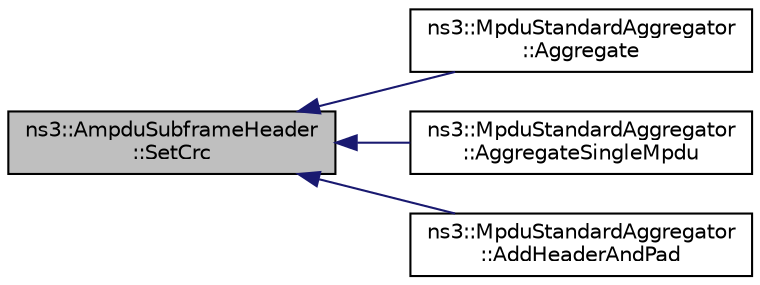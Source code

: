 digraph "ns3::AmpduSubframeHeader::SetCrc"
{
  edge [fontname="Helvetica",fontsize="10",labelfontname="Helvetica",labelfontsize="10"];
  node [fontname="Helvetica",fontsize="10",shape=record];
  rankdir="LR";
  Node1 [label="ns3::AmpduSubframeHeader\l::SetCrc",height=0.2,width=0.4,color="black", fillcolor="grey75", style="filled", fontcolor="black"];
  Node1 -> Node2 [dir="back",color="midnightblue",fontsize="10",style="solid"];
  Node2 [label="ns3::MpduStandardAggregator\l::Aggregate",height=0.2,width=0.4,color="black", fillcolor="white", style="filled",URL="$d4/d25/classns3_1_1MpduStandardAggregator.html#ae8df5366479ace23f603e772a32721dc"];
  Node1 -> Node3 [dir="back",color="midnightblue",fontsize="10",style="solid"];
  Node3 [label="ns3::MpduStandardAggregator\l::AggregateSingleMpdu",height=0.2,width=0.4,color="black", fillcolor="white", style="filled",URL="$d4/d25/classns3_1_1MpduStandardAggregator.html#a8ae46f2c643b8b39b31c28875db10372"];
  Node1 -> Node4 [dir="back",color="midnightblue",fontsize="10",style="solid"];
  Node4 [label="ns3::MpduStandardAggregator\l::AddHeaderAndPad",height=0.2,width=0.4,color="black", fillcolor="white", style="filled",URL="$d4/d25/classns3_1_1MpduStandardAggregator.html#a20f9b233d444b85d4ed22b622dbc3bcd"];
}
